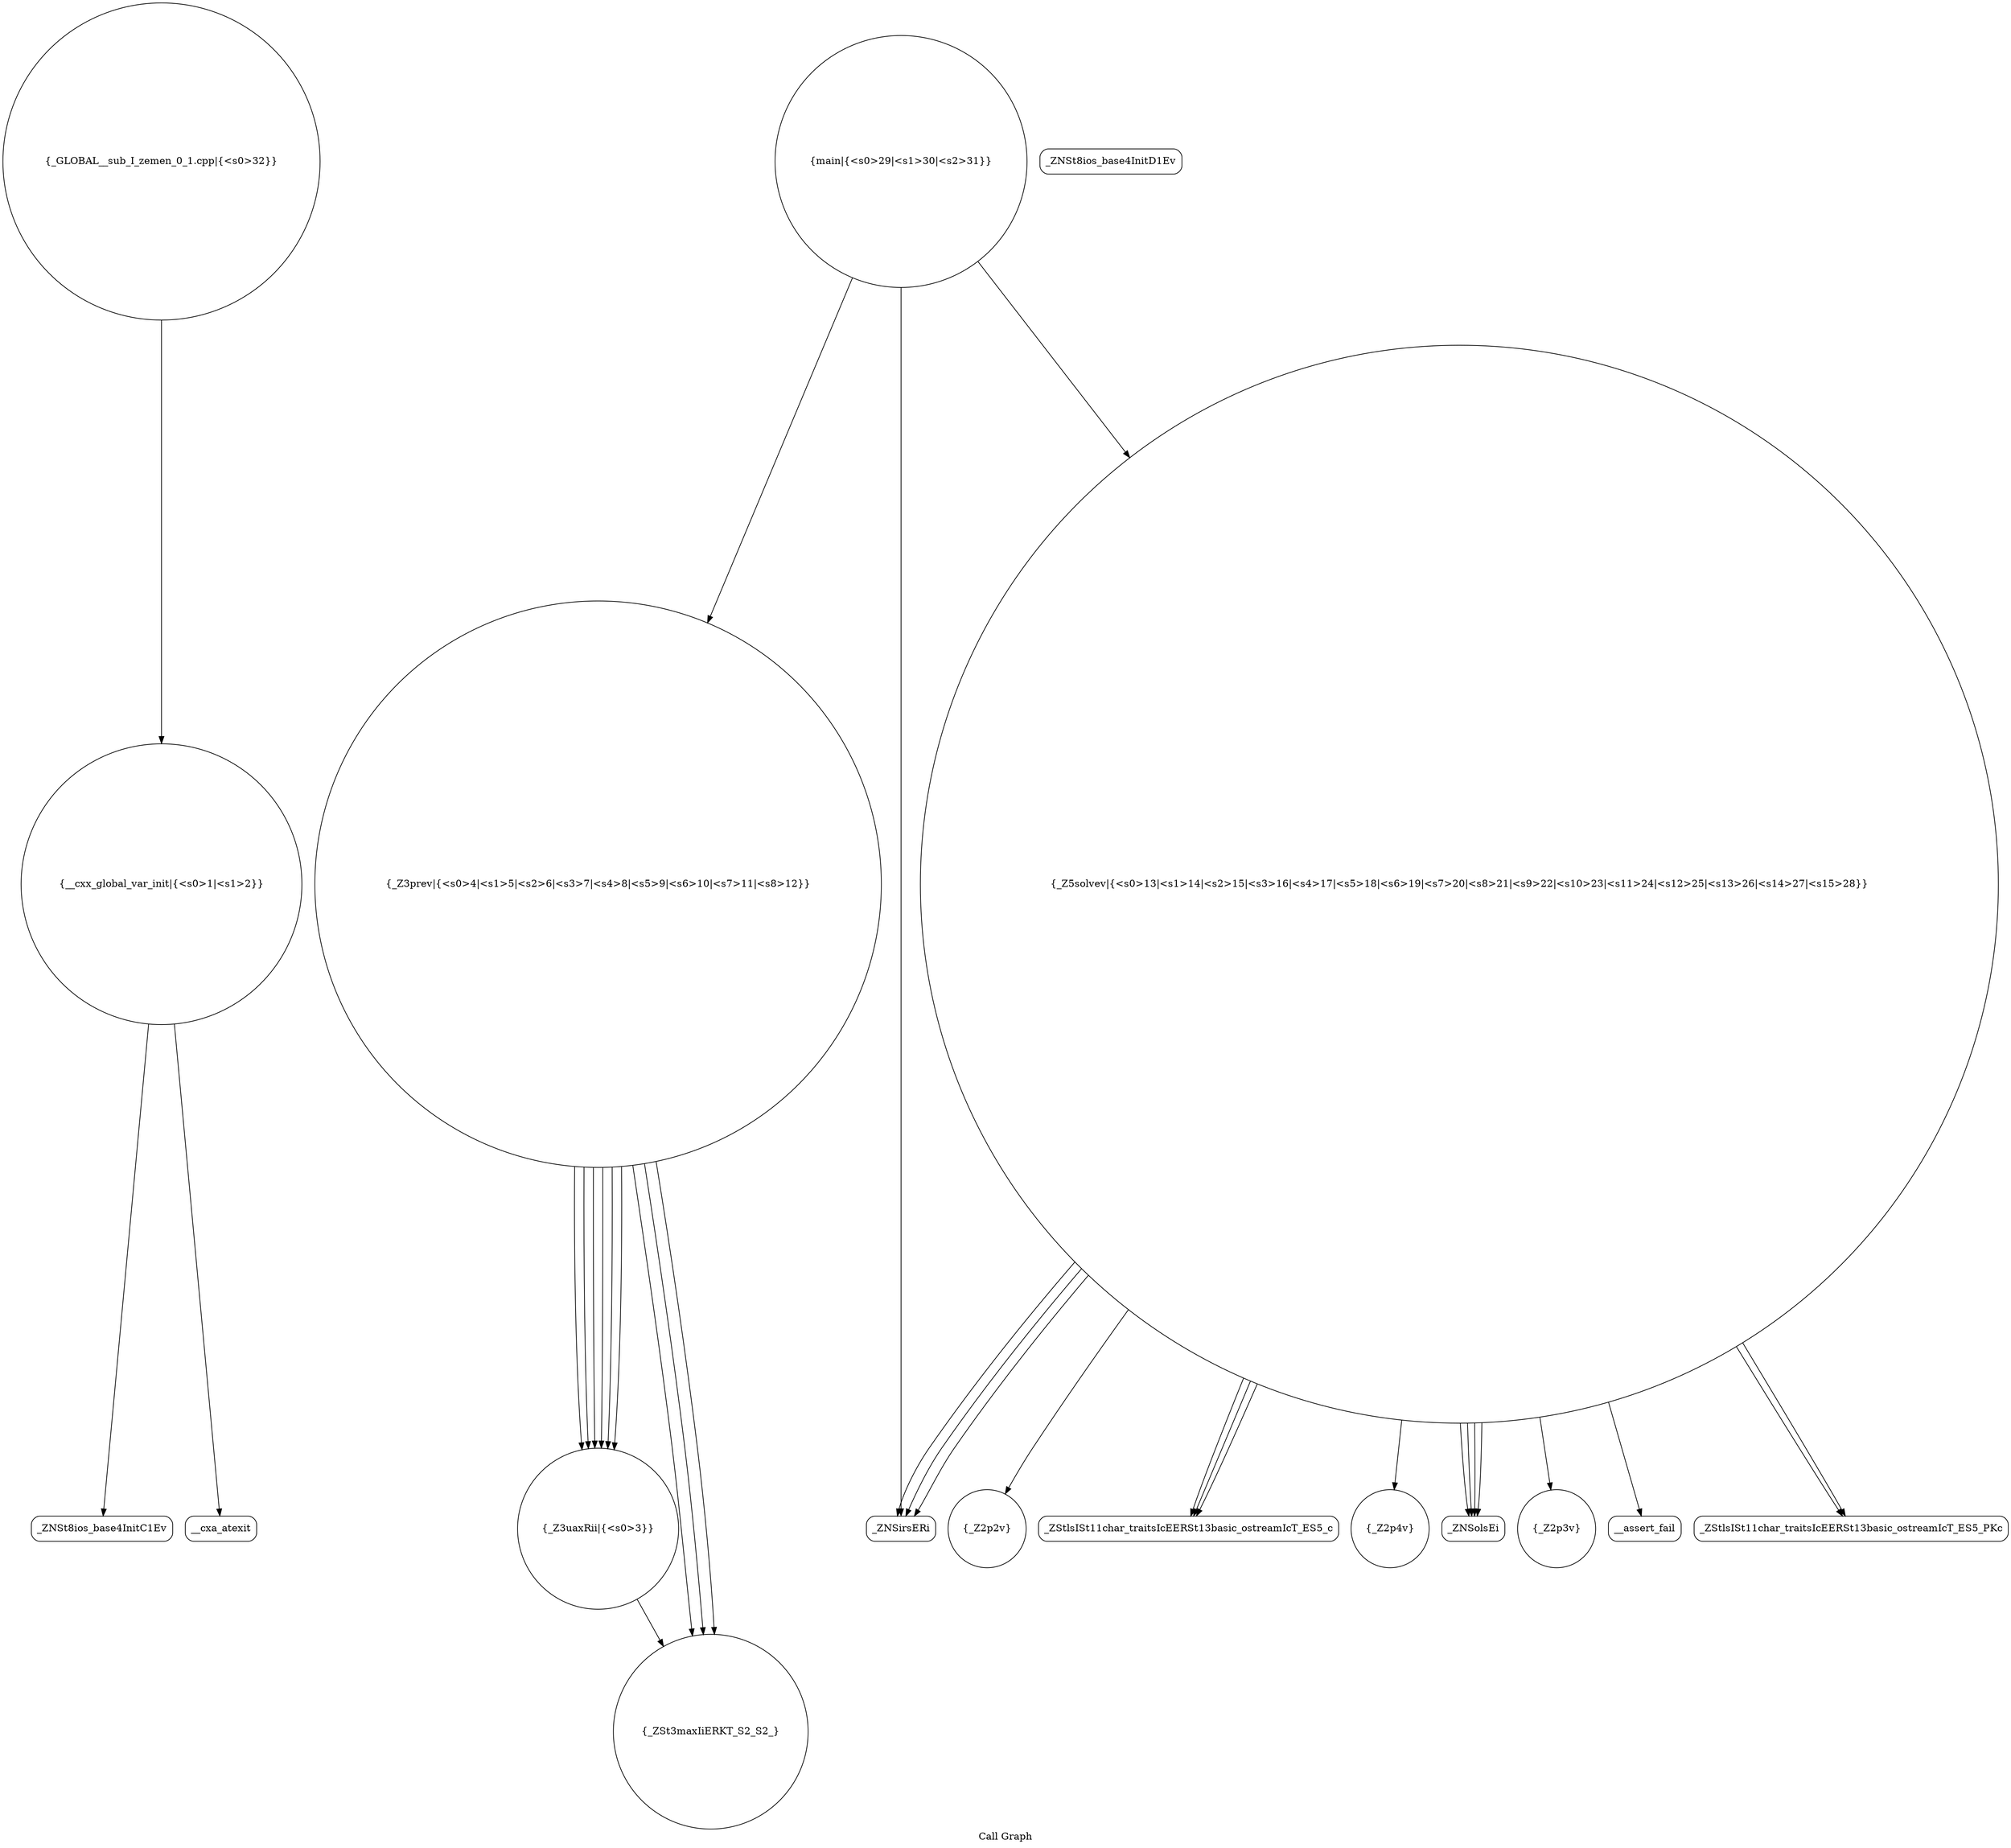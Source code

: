 digraph "Call Graph" {
	label="Call Graph";

	Node0x56243302ec10 [shape=record,shape=circle,label="{__cxx_global_var_init|{<s0>1|<s1>2}}"];
	Node0x56243302ec10:s0 -> Node0x5624330bb3d0[color=black];
	Node0x56243302ec10:s1 -> Node0x5624330bb4d0[color=black];
	Node0x5624330bb6d0 [shape=record,shape=circle,label="{_Z2p2v}"];
	Node0x5624330bba50 [shape=record,shape=Mrecord,label="{_ZStlsISt11char_traitsIcEERSt13basic_ostreamIcT_ES5_c}"];
	Node0x5624330bb450 [shape=record,shape=Mrecord,label="{_ZNSt8ios_base4InitD1Ev}"];
	Node0x5624330bb7d0 [shape=record,shape=circle,label="{_Z2p4v}"];
	Node0x5624330bbb50 [shape=record,shape=circle,label="{main|{<s0>29|<s1>30|<s2>31}}"];
	Node0x5624330bbb50:s0 -> Node0x5624330bb650[color=black];
	Node0x5624330bbb50:s1 -> Node0x5624330bb8d0[color=black];
	Node0x5624330bbb50:s2 -> Node0x5624330bb850[color=black];
	Node0x5624330bb550 [shape=record,shape=circle,label="{_Z3uaxRii|{<s0>3}}"];
	Node0x5624330bb550:s0 -> Node0x5624330bb5d0[color=black];
	Node0x5624330bb8d0 [shape=record,shape=Mrecord,label="{_ZNSirsERi}"];
	Node0x5624330bb650 [shape=record,shape=circle,label="{_Z3prev|{<s0>4|<s1>5|<s2>6|<s3>7|<s4>8|<s5>9|<s6>10|<s7>11|<s8>12}}"];
	Node0x5624330bb650:s0 -> Node0x5624330bb5d0[color=black];
	Node0x5624330bb650:s1 -> Node0x5624330bb5d0[color=black];
	Node0x5624330bb650:s2 -> Node0x5624330bb5d0[color=black];
	Node0x5624330bb650:s3 -> Node0x5624330bb550[color=black];
	Node0x5624330bb650:s4 -> Node0x5624330bb550[color=black];
	Node0x5624330bb650:s5 -> Node0x5624330bb550[color=black];
	Node0x5624330bb650:s6 -> Node0x5624330bb550[color=black];
	Node0x5624330bb650:s7 -> Node0x5624330bb550[color=black];
	Node0x5624330bb650:s8 -> Node0x5624330bb550[color=black];
	Node0x5624330bb9d0 [shape=record,shape=Mrecord,label="{_ZNSolsEi}"];
	Node0x5624330bb3d0 [shape=record,shape=Mrecord,label="{_ZNSt8ios_base4InitC1Ev}"];
	Node0x5624330bb750 [shape=record,shape=circle,label="{_Z2p3v}"];
	Node0x5624330bbad0 [shape=record,shape=Mrecord,label="{__assert_fail}"];
	Node0x5624330bb4d0 [shape=record,shape=Mrecord,label="{__cxa_atexit}"];
	Node0x5624330bb850 [shape=record,shape=circle,label="{_Z5solvev|{<s0>13|<s1>14|<s2>15|<s3>16|<s4>17|<s5>18|<s6>19|<s7>20|<s8>21|<s9>22|<s10>23|<s11>24|<s12>25|<s13>26|<s14>27|<s15>28}}"];
	Node0x5624330bb850:s0 -> Node0x5624330bb8d0[color=black];
	Node0x5624330bb850:s1 -> Node0x5624330bb8d0[color=black];
	Node0x5624330bb850:s2 -> Node0x5624330bb8d0[color=black];
	Node0x5624330bb850:s3 -> Node0x5624330bb950[color=black];
	Node0x5624330bb850:s4 -> Node0x5624330bb9d0[color=black];
	Node0x5624330bb850:s5 -> Node0x5624330bb950[color=black];
	Node0x5624330bb850:s6 -> Node0x5624330bb6d0[color=black];
	Node0x5624330bb850:s7 -> Node0x5624330bb9d0[color=black];
	Node0x5624330bb850:s8 -> Node0x5624330bba50[color=black];
	Node0x5624330bb850:s9 -> Node0x5624330bb750[color=black];
	Node0x5624330bb850:s10 -> Node0x5624330bb9d0[color=black];
	Node0x5624330bb850:s11 -> Node0x5624330bba50[color=black];
	Node0x5624330bb850:s12 -> Node0x5624330bb7d0[color=black];
	Node0x5624330bb850:s13 -> Node0x5624330bb9d0[color=black];
	Node0x5624330bb850:s14 -> Node0x5624330bba50[color=black];
	Node0x5624330bb850:s15 -> Node0x5624330bbad0[color=black];
	Node0x5624330bbbd0 [shape=record,shape=circle,label="{_GLOBAL__sub_I_zemen_0_1.cpp|{<s0>32}}"];
	Node0x5624330bbbd0:s0 -> Node0x56243302ec10[color=black];
	Node0x5624330bb5d0 [shape=record,shape=circle,label="{_ZSt3maxIiERKT_S2_S2_}"];
	Node0x5624330bb950 [shape=record,shape=Mrecord,label="{_ZStlsISt11char_traitsIcEERSt13basic_ostreamIcT_ES5_PKc}"];
}
